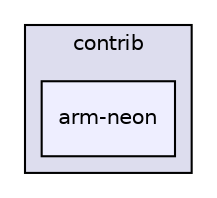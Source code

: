digraph "png/lpng1612/contrib/arm-neon" {
  compound=true
  node [ fontsize="10", fontname="Helvetica"];
  edge [ labelfontsize="10", labelfontname="Helvetica"];
  subgraph clusterdir_1bdd4d8401a0ccf8f6cce33345e3b469 {
    graph [ bgcolor="#ddddee", pencolor="black", label="contrib" fontname="Helvetica", fontsize="10", URL="dir_1bdd4d8401a0ccf8f6cce33345e3b469.html"]
  dir_12533b57566e7542a6681a58bb741cca [shape=box, label="arm-neon", style="filled", fillcolor="#eeeeff", pencolor="black", URL="dir_12533b57566e7542a6681a58bb741cca.html"];
  }
}
